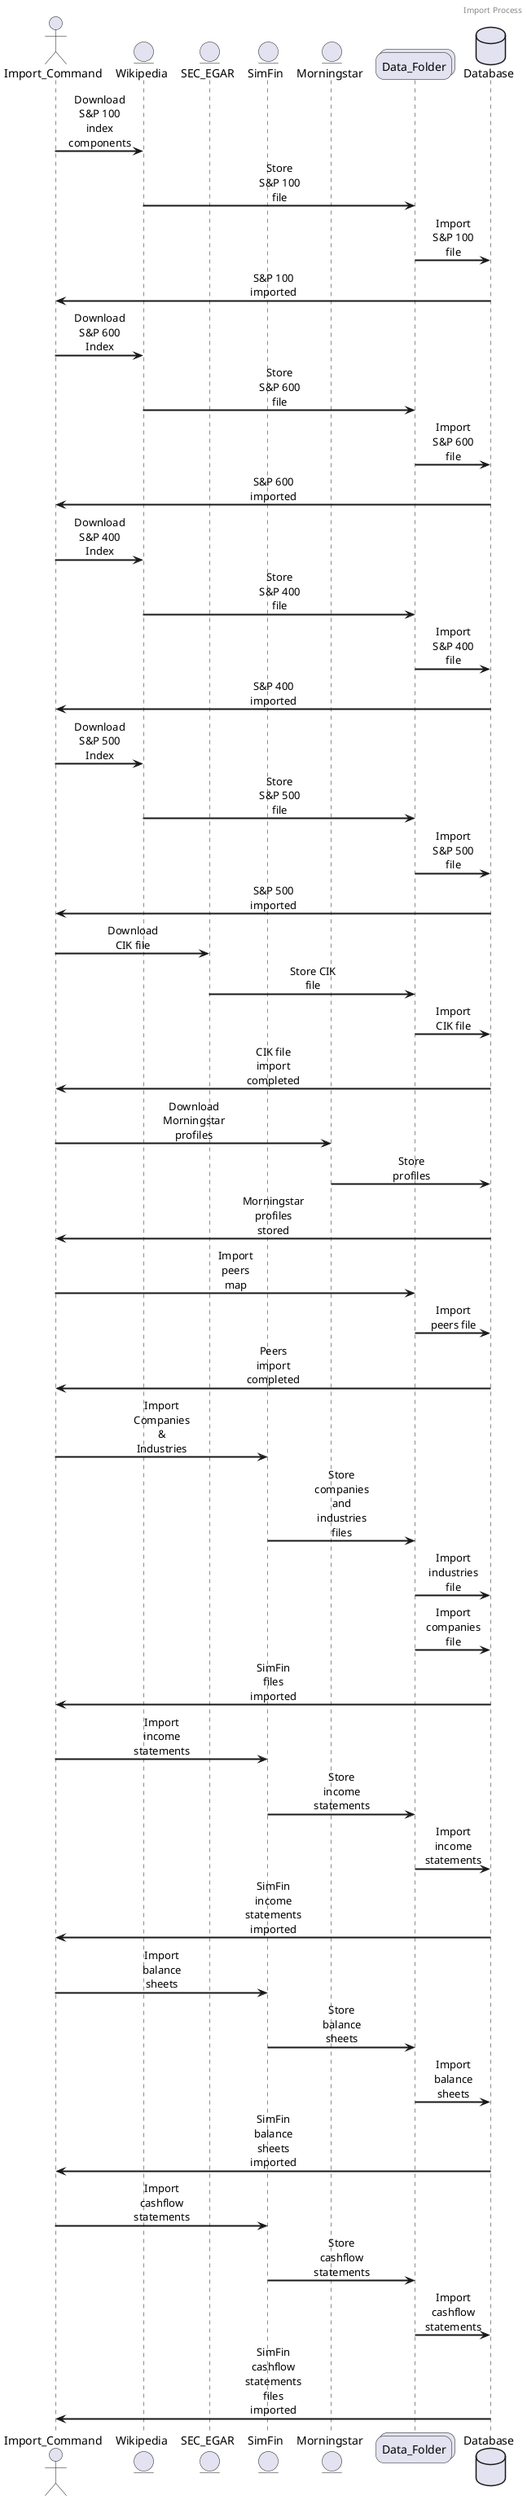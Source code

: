 @startuml
header Import Process
skinparam sequenceMessageAlign center
skinparam sequenceArrowThickness 2
skinparam roundcorner 20
skinparam maxmessagesize 60

actor Import_Command as cmd
entity Wikipedia as wk
entity SEC_EGAR as sec
entity SimFin as sf
entity Morningstar as ms
collections Data_Folder as fldr
database Database as datastore


cmd -> wk: Download S&P 100 index components
wk -> fldr: Store S&P 100 file
fldr -> datastore: Import S&P 100 file
cmd <- datastore: S&P 100 imported

cmd -> wk: Download S&P 600 Index
wk -> fldr: Store S&P 600 file
fldr -> datastore: Import S&P 600 file
cmd <- datastore: S&P 600 imported

cmd -> wk: Download S&P 400 Index
wk -> fldr: Store S&P 400 file
fldr -> datastore: Import S&P 400 file
cmd <- datastore: S&P 400 imported

cmd -> wk: Download S&P 500 Index
wk -> fldr: Store S&P 500 file
fldr -> datastore: Import S&P 500 file
cmd <- datastore: S&P 500 imported

cmd -> sec: Download CIK file
sec -> fldr: Store CIK file
fldr -> datastore: Import CIK file
cmd <- datastore: CIK file import completed

cmd -> ms: Download Morningstar profiles
ms -> datastore: Store profiles
cmd <- datastore: Morningstar profiles stored

cmd -> fldr: Import peers map
fldr -> datastore: Import peers file
cmd <- datastore: Peers import completed

cmd -> sf: Import Companies & Industries
sf -> fldr: Store companies and industries files
fldr -> datastore: Import industries file
fldr -> datastore: Import companies file
cmd <- datastore: SimFin files imported

cmd -> sf: Import income statements
sf -> fldr: Store income statements
fldr -> datastore: Import income statements
cmd <- datastore: SimFin income statements imported

cmd -> sf: Import balance sheets
sf -> fldr: Store balance sheets
fldr -> datastore: Import balance sheets
cmd <- datastore: SimFin balance sheets imported

cmd -> sf: Import cashflow statements
sf -> fldr: Store cashflow statements
fldr -> datastore: Import cashflow statements
cmd <- datastore: SimFin cashflow statements files imported

@enduml